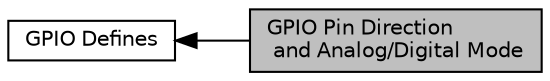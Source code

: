 digraph "GPIO Pin Direction and Analog/Digital Mode"
{
  edge [fontname="Helvetica",fontsize="10",labelfontname="Helvetica",labelfontsize="10"];
  node [fontname="Helvetica",fontsize="10",shape=record];
  rankdir=LR;
  Node0 [label="GPIO Pin Direction\l and Analog/Digital Mode",height=0.2,width=0.4,color="black", fillcolor="grey75", style="filled", fontcolor="black"];
  Node1 [label="GPIO Defines",height=0.2,width=0.4,color="black", fillcolor="white", style="filled",URL="$group__gpio__defines.html",tooltip="Defined Constants and Types for the STM32F2xx General Purpose I/O "];
  Node1->Node0 [shape=plaintext, dir="back", style="solid"];
}
